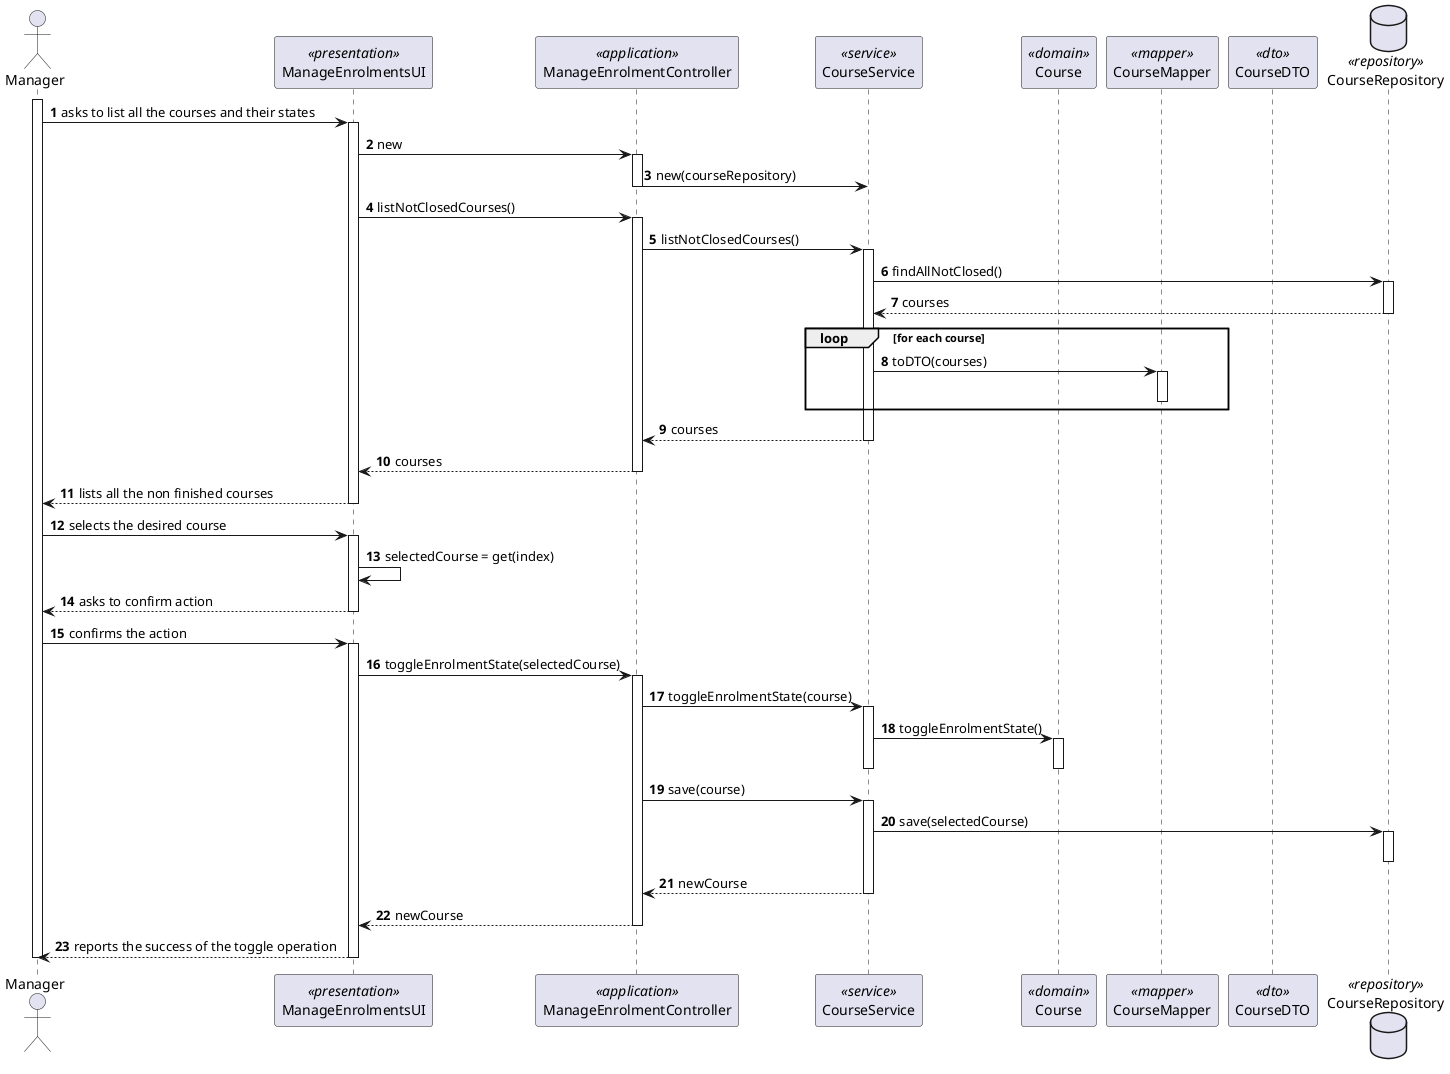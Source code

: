 @startuml US1003_SD
autonumber

actor "Manager" as M
participant "ManageEnrolmentsUI" as UI <<presentation>>
participant "ManageEnrolmentController" as CTRL <<application>>
participant "CourseService" as SRV <<service>>
participant "Course" as C <<domain>>
participant "CourseMapper" as MAP <<mapper>>
participant "CourseDTO" as DTO <<dto>>

database CourseRepository as REP <<repository>>

activate M

M -> UI : asks to list all the courses and their states
activate UI

UI -> CTRL : new
activate CTRL
CTRL -> SRV : new(courseRepository)
deactivate CTRL

UI -> CTRL : listNotClosedCourses()
activate CTRL
CTRL -> SRV : listNotClosedCourses()
activate SRV
SRV -> REP : findAllNotClosed()
activate REP
REP --> SRV : courses
deactivate REP

loop for each course
  SRV -> MAP : toDTO(courses)
  activate MAP
  deactivate MAP
end loop

SRV --> CTRL : courses
deactivate SRV
CTRL --> UI : courses
deactivate CTRL

UI --> M : lists all the non finished courses
deactivate UI

M -> UI : selects the desired course
activate UI
UI -> UI : selectedCourse = get(index)
UI --> M : asks to confirm action
deactivate UI

M -> UI : confirms the action
activate UI
UI -> CTRL : toggleEnrolmentState(selectedCourse)
activate CTRL
CTRL -> SRV : toggleEnrolmentState(course)
activate SRV
SRV -> C : toggleEnrolmentState()
activate C
deactivate C
deactivate SRV
CTRL -> SRV : save(course)
activate SRV
SRV -> REP : save(selectedCourse)
activate REP
deactivate REP
SRV --> CTRL : newCourse
deactivate SRV
CTRL --> UI : newCourse
deactivate CTRL
UI--> M : reports the success of the toggle operation
deactivate UI

deactivate M

@enduml
